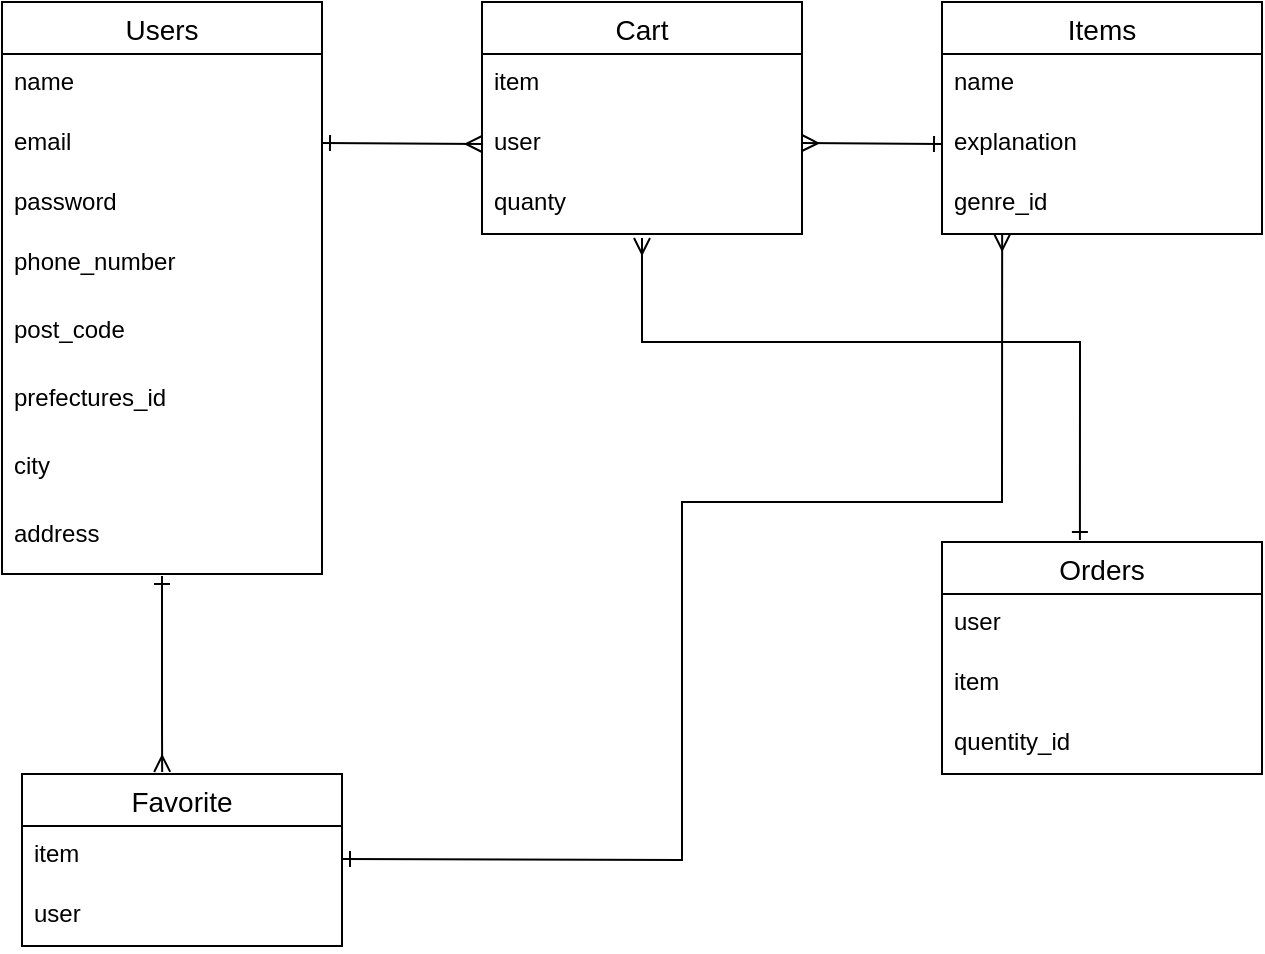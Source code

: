 <mxfile>
    <diagram id="US0gaDGLZtlQhqZr41HG" name="ページ1">
        <mxGraphModel dx="642" dy="680" grid="1" gridSize="10" guides="1" tooltips="1" connect="1" arrows="1" fold="1" page="1" pageScale="1" pageWidth="827" pageHeight="1169" math="0" shadow="0">
            <root>
                <mxCell id="0"/>
                <mxCell id="1" parent="0"/>
                <mxCell id="3" value="Users" style="swimlane;fontStyle=0;childLayout=stackLayout;horizontal=1;startSize=26;horizontalStack=0;resizeParent=1;resizeParentMax=0;resizeLast=0;collapsible=1;marginBottom=0;align=center;fontSize=14;" vertex="1" parent="1">
                    <mxGeometry x="60" y="110" width="160" height="286" as="geometry">
                        <mxRectangle x="60" y="110" width="70" height="26" as="alternateBounds"/>
                    </mxGeometry>
                </mxCell>
                <mxCell id="4" value="name" style="text;strokeColor=none;fillColor=none;spacingLeft=4;spacingRight=4;overflow=hidden;rotatable=0;points=[[0,0.5],[1,0.5]];portConstraint=eastwest;fontSize=12;" vertex="1" parent="3">
                    <mxGeometry y="26" width="160" height="30" as="geometry"/>
                </mxCell>
                <mxCell id="5" value="email" style="text;strokeColor=none;fillColor=none;spacingLeft=4;spacingRight=4;overflow=hidden;rotatable=0;points=[[0,0.5],[1,0.5]];portConstraint=eastwest;fontSize=12;" vertex="1" parent="3">
                    <mxGeometry y="56" width="160" height="30" as="geometry"/>
                </mxCell>
                <mxCell id="7" value="password" style="text;strokeColor=none;fillColor=none;spacingLeft=4;spacingRight=4;overflow=hidden;rotatable=0;points=[[0,0.5],[1,0.5]];portConstraint=eastwest;fontSize=12;" vertex="1" parent="3">
                    <mxGeometry y="86" width="160" height="30" as="geometry"/>
                </mxCell>
                <mxCell id="6" value="phone_number" style="text;strokeColor=none;fillColor=none;spacingLeft=4;spacingRight=4;overflow=hidden;rotatable=0;points=[[0,0.5],[1,0.5]];portConstraint=eastwest;fontSize=12;" vertex="1" parent="3">
                    <mxGeometry y="116" width="160" height="34" as="geometry"/>
                </mxCell>
                <mxCell id="8" value="post_code" style="text;strokeColor=none;fillColor=none;spacingLeft=4;spacingRight=4;overflow=hidden;rotatable=0;points=[[0,0.5],[1,0.5]];portConstraint=eastwest;fontSize=12;" vertex="1" parent="3">
                    <mxGeometry y="150" width="160" height="34" as="geometry"/>
                </mxCell>
                <mxCell id="9" value="prefectures_id" style="text;strokeColor=none;fillColor=none;spacingLeft=4;spacingRight=4;overflow=hidden;rotatable=0;points=[[0,0.5],[1,0.5]];portConstraint=eastwest;fontSize=12;" vertex="1" parent="3">
                    <mxGeometry y="184" width="160" height="34" as="geometry"/>
                </mxCell>
                <mxCell id="10" value="city" style="text;strokeColor=none;fillColor=none;spacingLeft=4;spacingRight=4;overflow=hidden;rotatable=0;points=[[0,0.5],[1,0.5]];portConstraint=eastwest;fontSize=12;" vertex="1" parent="3">
                    <mxGeometry y="218" width="160" height="34" as="geometry"/>
                </mxCell>
                <mxCell id="11" value="address" style="text;strokeColor=none;fillColor=none;spacingLeft=4;spacingRight=4;overflow=hidden;rotatable=0;points=[[0,0.5],[1,0.5]];portConstraint=eastwest;fontSize=12;" vertex="1" parent="3">
                    <mxGeometry y="252" width="160" height="34" as="geometry"/>
                </mxCell>
                <mxCell id="12" value="Items" style="swimlane;fontStyle=0;childLayout=stackLayout;horizontal=1;startSize=26;horizontalStack=0;resizeParent=1;resizeParentMax=0;resizeLast=0;collapsible=1;marginBottom=0;align=center;fontSize=14;" vertex="1" parent="1">
                    <mxGeometry x="530" y="110" width="160" height="116" as="geometry"/>
                </mxCell>
                <mxCell id="13" value="name" style="text;strokeColor=none;fillColor=none;spacingLeft=4;spacingRight=4;overflow=hidden;rotatable=0;points=[[0,0.5],[1,0.5]];portConstraint=eastwest;fontSize=12;" vertex="1" parent="12">
                    <mxGeometry y="26" width="160" height="30" as="geometry"/>
                </mxCell>
                <mxCell id="c09K9wXcarINKVJz9Ept-37" value="" style="endArrow=ERone;html=1;rounded=0;entryX=0;entryY=0.5;entryDx=0;entryDy=0;startArrow=ERmany;startFill=0;endFill=0;" edge="1" parent="12" target="14">
                    <mxGeometry relative="1" as="geometry">
                        <mxPoint x="-70" y="70.5" as="sourcePoint"/>
                        <mxPoint x="90" y="70.5" as="targetPoint"/>
                    </mxGeometry>
                </mxCell>
                <mxCell id="14" value="explanation" style="text;strokeColor=none;fillColor=none;spacingLeft=4;spacingRight=4;overflow=hidden;rotatable=0;points=[[0,0.5],[1,0.5]];portConstraint=eastwest;fontSize=12;" vertex="1" parent="12">
                    <mxGeometry y="56" width="160" height="30" as="geometry"/>
                </mxCell>
                <mxCell id="15" value="genre_id" style="text;strokeColor=none;fillColor=none;spacingLeft=4;spacingRight=4;overflow=hidden;rotatable=0;points=[[0,0.5],[1,0.5]];portConstraint=eastwest;fontSize=12;" vertex="1" parent="12">
                    <mxGeometry y="86" width="160" height="30" as="geometry"/>
                </mxCell>
                <mxCell id="17" value="Orders" style="swimlane;fontStyle=0;childLayout=stackLayout;horizontal=1;startSize=26;horizontalStack=0;resizeParent=1;resizeParentMax=0;resizeLast=0;collapsible=1;marginBottom=0;align=center;fontSize=14;" vertex="1" parent="1">
                    <mxGeometry x="530" y="380" width="160" height="116" as="geometry"/>
                </mxCell>
                <mxCell id="18" value="user" style="text;strokeColor=none;fillColor=none;spacingLeft=4;spacingRight=4;overflow=hidden;rotatable=0;points=[[0,0.5],[1,0.5]];portConstraint=eastwest;fontSize=12;" vertex="1" parent="17">
                    <mxGeometry y="26" width="160" height="30" as="geometry"/>
                </mxCell>
                <mxCell id="19" value="item" style="text;strokeColor=none;fillColor=none;spacingLeft=4;spacingRight=4;overflow=hidden;rotatable=0;points=[[0,0.5],[1,0.5]];portConstraint=eastwest;fontSize=12;" vertex="1" parent="17">
                    <mxGeometry y="56" width="160" height="30" as="geometry"/>
                </mxCell>
                <mxCell id="20" value="quentity_id" style="text;strokeColor=none;fillColor=none;spacingLeft=4;spacingRight=4;overflow=hidden;rotatable=0;points=[[0,0.5],[1,0.5]];portConstraint=eastwest;fontSize=12;" vertex="1" parent="17">
                    <mxGeometry y="86" width="160" height="30" as="geometry"/>
                </mxCell>
                <mxCell id="21" value="Favorite" style="swimlane;fontStyle=0;childLayout=stackLayout;horizontal=1;startSize=26;horizontalStack=0;resizeParent=1;resizeParentMax=0;resizeLast=0;collapsible=1;marginBottom=0;align=center;fontSize=14;" vertex="1" parent="1">
                    <mxGeometry x="70" y="496" width="160" height="86" as="geometry"/>
                </mxCell>
                <mxCell id="22" value="item" style="text;strokeColor=none;fillColor=none;spacingLeft=4;spacingRight=4;overflow=hidden;rotatable=0;points=[[0,0.5],[1,0.5]];portConstraint=eastwest;fontSize=12;" vertex="1" parent="21">
                    <mxGeometry y="26" width="160" height="30" as="geometry"/>
                </mxCell>
                <mxCell id="23" value="user" style="text;strokeColor=none;fillColor=none;spacingLeft=4;spacingRight=4;overflow=hidden;rotatable=0;points=[[0,0.5],[1,0.5]];portConstraint=eastwest;fontSize=12;" vertex="1" parent="21">
                    <mxGeometry y="56" width="160" height="30" as="geometry"/>
                </mxCell>
                <mxCell id="26" value="" style="endArrow=ERone;html=1;rounded=0;entryX=0.431;entryY=-0.009;entryDx=0;entryDy=0;entryPerimeter=0;startArrow=ERmany;startFill=0;endFill=0;exitX=0.5;exitY=1.067;exitDx=0;exitDy=0;exitPerimeter=0;" edge="1" parent="1" source="c09K9wXcarINKVJz9Ept-33" target="17">
                    <mxGeometry relative="1" as="geometry">
                        <mxPoint x="380" y="230" as="sourcePoint"/>
                        <mxPoint x="530" y="350" as="targetPoint"/>
                        <Array as="points">
                            <mxPoint x="380" y="280"/>
                            <mxPoint x="599" y="280"/>
                        </Array>
                    </mxGeometry>
                </mxCell>
                <mxCell id="27" value="" style="endArrow=ERmany;html=1;rounded=0;exitX=0.5;exitY=1.029;exitDx=0;exitDy=0;exitPerimeter=0;entryX=0.438;entryY=-0.012;entryDx=0;entryDy=0;entryPerimeter=0;startArrow=ERone;startFill=0;endFill=0;" edge="1" parent="1" source="11" target="21">
                    <mxGeometry relative="1" as="geometry">
                        <mxPoint x="140" y="400" as="sourcePoint"/>
                        <mxPoint x="140" y="490" as="targetPoint"/>
                        <Array as="points">
                            <mxPoint x="140" y="470"/>
                        </Array>
                    </mxGeometry>
                </mxCell>
                <mxCell id="29" value="" style="endArrow=ERmany;html=1;rounded=0;startArrow=ERone;startFill=0;endFill=0;entryX=0.188;entryY=1;entryDx=0;entryDy=0;entryPerimeter=0;" edge="1" parent="1" target="15">
                    <mxGeometry relative="1" as="geometry">
                        <mxPoint x="230" y="538.5" as="sourcePoint"/>
                        <mxPoint x="560" y="230" as="targetPoint"/>
                        <Array as="points">
                            <mxPoint x="400" y="539"/>
                            <mxPoint x="400" y="360"/>
                            <mxPoint x="560" y="360"/>
                        </Array>
                    </mxGeometry>
                </mxCell>
                <mxCell id="c09K9wXcarINKVJz9Ept-29" value="Cart" style="swimlane;fontStyle=0;childLayout=stackLayout;horizontal=1;startSize=26;horizontalStack=0;resizeParent=1;resizeParentMax=0;resizeLast=0;collapsible=1;marginBottom=0;align=center;fontSize=14;" vertex="1" parent="1">
                    <mxGeometry x="300" y="110" width="160" height="116" as="geometry"/>
                </mxCell>
                <mxCell id="c09K9wXcarINKVJz9Ept-30" value="item" style="text;strokeColor=none;fillColor=none;spacingLeft=4;spacingRight=4;overflow=hidden;rotatable=0;points=[[0,0.5],[1,0.5]];portConstraint=eastwest;fontSize=12;" vertex="1" parent="c09K9wXcarINKVJz9Ept-29">
                    <mxGeometry y="26" width="160" height="30" as="geometry"/>
                </mxCell>
                <mxCell id="c09K9wXcarINKVJz9Ept-36" value="" style="endArrow=ERmany;html=1;rounded=0;entryX=0;entryY=0.5;entryDx=0;entryDy=0;startArrow=ERone;startFill=0;endFill=0;" edge="1" parent="c09K9wXcarINKVJz9Ept-29" target="c09K9wXcarINKVJz9Ept-32">
                    <mxGeometry relative="1" as="geometry">
                        <mxPoint x="-80" y="70.5" as="sourcePoint"/>
                        <mxPoint x="80" y="70.5" as="targetPoint"/>
                    </mxGeometry>
                </mxCell>
                <mxCell id="c09K9wXcarINKVJz9Ept-32" value="user" style="text;strokeColor=none;fillColor=none;spacingLeft=4;spacingRight=4;overflow=hidden;rotatable=0;points=[[0,0.5],[1,0.5]];portConstraint=eastwest;fontSize=12;" vertex="1" parent="c09K9wXcarINKVJz9Ept-29">
                    <mxGeometry y="56" width="160" height="30" as="geometry"/>
                </mxCell>
                <mxCell id="c09K9wXcarINKVJz9Ept-33" value="quanty" style="text;strokeColor=none;fillColor=none;spacingLeft=4;spacingRight=4;overflow=hidden;rotatable=0;points=[[0,0.5],[1,0.5]];portConstraint=eastwest;fontSize=12;" vertex="1" parent="c09K9wXcarINKVJz9Ept-29">
                    <mxGeometry y="86" width="160" height="30" as="geometry"/>
                </mxCell>
            </root>
        </mxGraphModel>
    </diagram>
    <diagram id="5_l6JI9LCAgUdf6Xr5OD" name="ページ2">
        <mxGraphModel dx="882" dy="680" grid="1" gridSize="10" guides="1" tooltips="1" connect="1" arrows="1" fold="1" page="1" pageScale="1" pageWidth="827" pageHeight="1169" math="0" shadow="0">
            <root>
                <mxCell id="lZhMJQo9Sjb4lb9j5sRz-0"/>
                <mxCell id="lZhMJQo9Sjb4lb9j5sRz-1" parent="lZhMJQo9Sjb4lb9j5sRz-0"/>
                <mxCell id="lZhMJQo9Sjb4lb9j5sRz-2" value="トップページ" style="rounded=1;whiteSpace=wrap;html=1;" vertex="1" parent="lZhMJQo9Sjb4lb9j5sRz-1">
                    <mxGeometry x="60" y="80" width="120" height="60" as="geometry"/>
                </mxCell>
                <mxCell id="lZhMJQo9Sjb4lb9j5sRz-3" value="ユーザーログインページ" style="rounded=1;whiteSpace=wrap;html=1;" vertex="1" parent="lZhMJQo9Sjb4lb9j5sRz-1">
                    <mxGeometry x="280" y="80" width="170" height="60" as="geometry"/>
                </mxCell>
                <mxCell id="lZhMJQo9Sjb4lb9j5sRz-4" value="ユーザー新規登録ページ" style="rounded=1;whiteSpace=wrap;html=1;" vertex="1" parent="lZhMJQo9Sjb4lb9j5sRz-1">
                    <mxGeometry x="280" y="180" width="170" height="60" as="geometry"/>
                </mxCell>
                <mxCell id="lZhMJQo9Sjb4lb9j5sRz-7" value="ユーザーマイページ" style="rounded=1;whiteSpace=wrap;html=1;" vertex="1" parent="lZhMJQo9Sjb4lb9j5sRz-1">
                    <mxGeometry x="280" y="290" width="170" height="60" as="geometry"/>
                </mxCell>
                <mxCell id="lZhMJQo9Sjb4lb9j5sRz-8" value="購入履歴ページ" style="rounded=1;whiteSpace=wrap;html=1;" vertex="1" parent="lZhMJQo9Sjb4lb9j5sRz-1">
                    <mxGeometry x="530" y="290" width="120" height="60" as="geometry"/>
                </mxCell>
                <mxCell id="lZhMJQo9Sjb4lb9j5sRz-14" value="" style="edgeStyle=orthogonalEdgeStyle;html=1;startArrow=none;startFill=0;endArrow=none;endFill=0;" edge="1" parent="lZhMJQo9Sjb4lb9j5sRz-1" source="lZhMJQo9Sjb4lb9j5sRz-11" target="lZhMJQo9Sjb4lb9j5sRz-13">
                    <mxGeometry relative="1" as="geometry"/>
                </mxCell>
                <mxCell id="lZhMJQo9Sjb4lb9j5sRz-11" value="商品一覧ページ" style="rounded=1;whiteSpace=wrap;html=1;" vertex="1" parent="lZhMJQo9Sjb4lb9j5sRz-1">
                    <mxGeometry x="280" y="470" width="170" height="60" as="geometry"/>
                </mxCell>
                <mxCell id="lZhMJQo9Sjb4lb9j5sRz-12" value="お気に入り一覧ページ" style="rounded=1;whiteSpace=wrap;html=1;" vertex="1" parent="lZhMJQo9Sjb4lb9j5sRz-1">
                    <mxGeometry x="530" y="370" width="140" height="60" as="geometry"/>
                </mxCell>
                <mxCell id="lZhMJQo9Sjb4lb9j5sRz-16" value="" style="edgeStyle=orthogonalEdgeStyle;html=1;startArrow=none;startFill=0;endArrow=none;endFill=0;" edge="1" parent="lZhMJQo9Sjb4lb9j5sRz-1" source="lZhMJQo9Sjb4lb9j5sRz-13" target="lZhMJQo9Sjb4lb9j5sRz-15">
                    <mxGeometry relative="1" as="geometry"/>
                </mxCell>
                <mxCell id="lZhMJQo9Sjb4lb9j5sRz-13" value="商品詳細ページ" style="rounded=1;whiteSpace=wrap;html=1;" vertex="1" parent="lZhMJQo9Sjb4lb9j5sRz-1">
                    <mxGeometry x="530" y="470" width="120" height="60" as="geometry"/>
                </mxCell>
                <mxCell id="lZhMJQo9Sjb4lb9j5sRz-15" value="購入ページ" style="rounded=1;whiteSpace=wrap;html=1;" vertex="1" parent="lZhMJQo9Sjb4lb9j5sRz-1">
                    <mxGeometry x="730" y="470" width="120" height="60" as="geometry"/>
                </mxCell>
                <mxCell id="lZhMJQo9Sjb4lb9j5sRz-17" value="" style="endArrow=none;html=1;rounded=0;" edge="1" parent="lZhMJQo9Sjb4lb9j5sRz-1">
                    <mxGeometry relative="1" as="geometry">
                        <mxPoint x="180" y="109.5" as="sourcePoint"/>
                        <mxPoint x="280" y="110" as="targetPoint"/>
                    </mxGeometry>
                </mxCell>
                <mxCell id="lZhMJQo9Sjb4lb9j5sRz-18" value="" style="endArrow=none;html=1;rounded=0;" edge="1" parent="lZhMJQo9Sjb4lb9j5sRz-1">
                    <mxGeometry relative="1" as="geometry">
                        <mxPoint x="210" y="110" as="sourcePoint"/>
                        <mxPoint x="210" y="500" as="targetPoint"/>
                    </mxGeometry>
                </mxCell>
                <mxCell id="lZhMJQo9Sjb4lb9j5sRz-19" value="" style="endArrow=none;html=1;rounded=0;" edge="1" parent="lZhMJQo9Sjb4lb9j5sRz-1">
                    <mxGeometry relative="1" as="geometry">
                        <mxPoint x="210" y="209.5" as="sourcePoint"/>
                        <mxPoint x="280" y="210" as="targetPoint"/>
                    </mxGeometry>
                </mxCell>
                <mxCell id="lZhMJQo9Sjb4lb9j5sRz-20" value="" style="endArrow=none;html=1;rounded=0;" edge="1" parent="lZhMJQo9Sjb4lb9j5sRz-1">
                    <mxGeometry relative="1" as="geometry">
                        <mxPoint x="210" y="320" as="sourcePoint"/>
                        <mxPoint x="280" y="320" as="targetPoint"/>
                    </mxGeometry>
                </mxCell>
                <mxCell id="lZhMJQo9Sjb4lb9j5sRz-23" value="" style="endArrow=none;html=1;rounded=0;" edge="1" parent="lZhMJQo9Sjb4lb9j5sRz-1">
                    <mxGeometry relative="1" as="geometry">
                        <mxPoint x="210" y="499.5" as="sourcePoint"/>
                        <mxPoint x="280" y="500" as="targetPoint"/>
                    </mxGeometry>
                </mxCell>
                <mxCell id="lZhMJQo9Sjb4lb9j5sRz-24" value="" style="endArrow=none;html=1;rounded=0;" edge="1" parent="lZhMJQo9Sjb4lb9j5sRz-1">
                    <mxGeometry relative="1" as="geometry">
                        <mxPoint x="450" y="319.5" as="sourcePoint"/>
                        <mxPoint x="530" y="320" as="targetPoint"/>
                    </mxGeometry>
                </mxCell>
                <mxCell id="lZhMJQo9Sjb4lb9j5sRz-25" value="" style="endArrow=none;html=1;rounded=0;" edge="1" parent="lZhMJQo9Sjb4lb9j5sRz-1">
                    <mxGeometry relative="1" as="geometry">
                        <mxPoint x="480" y="320" as="sourcePoint"/>
                        <mxPoint x="480" y="400" as="targetPoint"/>
                    </mxGeometry>
                </mxCell>
                <mxCell id="lZhMJQo9Sjb4lb9j5sRz-26" value="" style="endArrow=none;html=1;rounded=0;" edge="1" parent="lZhMJQo9Sjb4lb9j5sRz-1">
                    <mxGeometry relative="1" as="geometry">
                        <mxPoint x="480" y="399.5" as="sourcePoint"/>
                        <mxPoint x="530" y="400" as="targetPoint"/>
                    </mxGeometry>
                </mxCell>
            </root>
        </mxGraphModel>
    </diagram>
</mxfile>